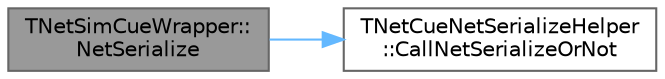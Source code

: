 digraph "TNetSimCueWrapper::NetSerialize"
{
 // INTERACTIVE_SVG=YES
 // LATEX_PDF_SIZE
  bgcolor="transparent";
  edge [fontname=Helvetica,fontsize=10,labelfontname=Helvetica,labelfontsize=10];
  node [fontname=Helvetica,fontsize=10,shape=box,height=0.2,width=0.4];
  rankdir="LR";
  Node1 [id="Node000001",label="TNetSimCueWrapper::\lNetSerialize",height=0.2,width=0.4,color="gray40", fillcolor="grey60", style="filled", fontcolor="black",tooltip=" "];
  Node1 -> Node2 [id="edge1_Node000001_Node000002",color="steelblue1",style="solid",tooltip=" "];
  Node2 [id="Node000002",label="TNetCueNetSerializeHelper\l::CallNetSerializeOrNot",height=0.2,width=0.4,color="grey40", fillcolor="white", style="filled",URL="$d2/dfb/structTNetCueNetSerializeHelper.html#a0def63a18e53d7641a6c028d6c196116",tooltip=" "];
}
